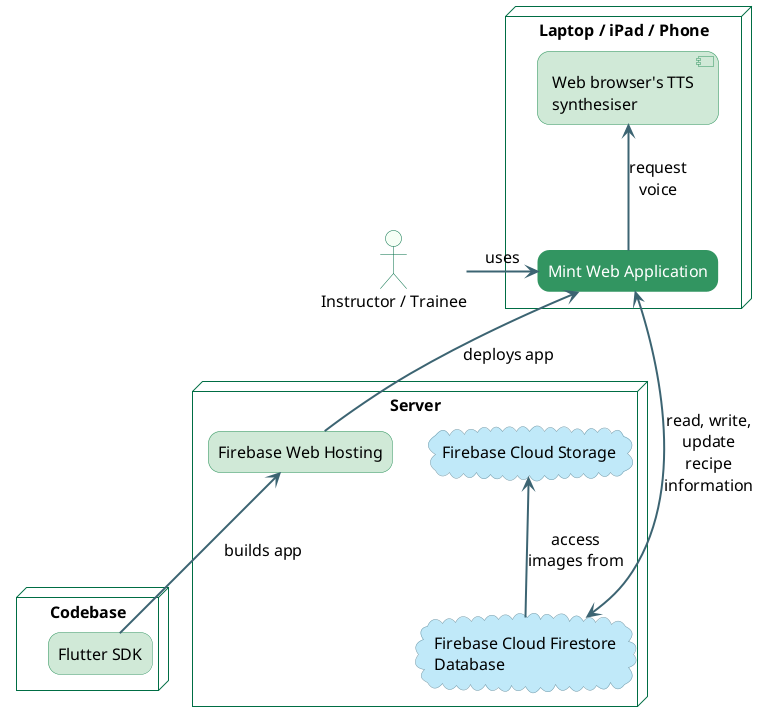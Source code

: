@startuml
'https://plantuml.com/deployment-diagram

skinparam shadowing false
skinparam wrapWidth 200
skinparam maxMessageSize 100
skinparam defaultFontName Red Hat Text Medium
skinparam defaultFontSize 16
skinparam roundCorner 24
skinparam maxSize 20
skinparam cloudBackgroundColor #C0E9F9
skinparam cloudBorderColor #6F97A6
skinparam rectangleBackgroundColor #d0e9d7
skinparam rectangleBorderColor #329561
skinparam rectangleFontColor #000000
skinparam actorBackgroundColor #F6FFF6
skinparam actorBorderColor #006D44
skinparam queueBackgroundColor #F6FFF6
skinparam queueBorderColor #006D44
skinparam nodeBackgroundColor transparent
skinparam nodeBorderColor #006D44
skinparam componentBackgroundColor #d0e9d7
skinparam componentBorderColor #329561
skinparam arrowColor #3C6472
skinparam arrowThickness 2

actor user as "Instructor / Trainee"

node server as "Server" {
    cloud storage as "Firebase Cloud Storage"
    cloud firestore as "Firebase Cloud Firestore Database"
    rectangle hosting as "Firebase Web Hosting"
}
node device as "Laptop / iPad / Phone" {
    rectangle app as "Mint Web Application" #329561;text:FFFFFF
    component tts as "Web browser's TTS synthesiser"
}
node codebase as "Codebase" {
    rectangle flutter as "Flutter SDK"
}

firestore <--> app : read, write, update recipe information
app <-left- user : uses
hosting <-- flutter : builds app
app <-- hosting : deploys app
storage <-- firestore : access images from
tts <-- app : request voice

@enduml